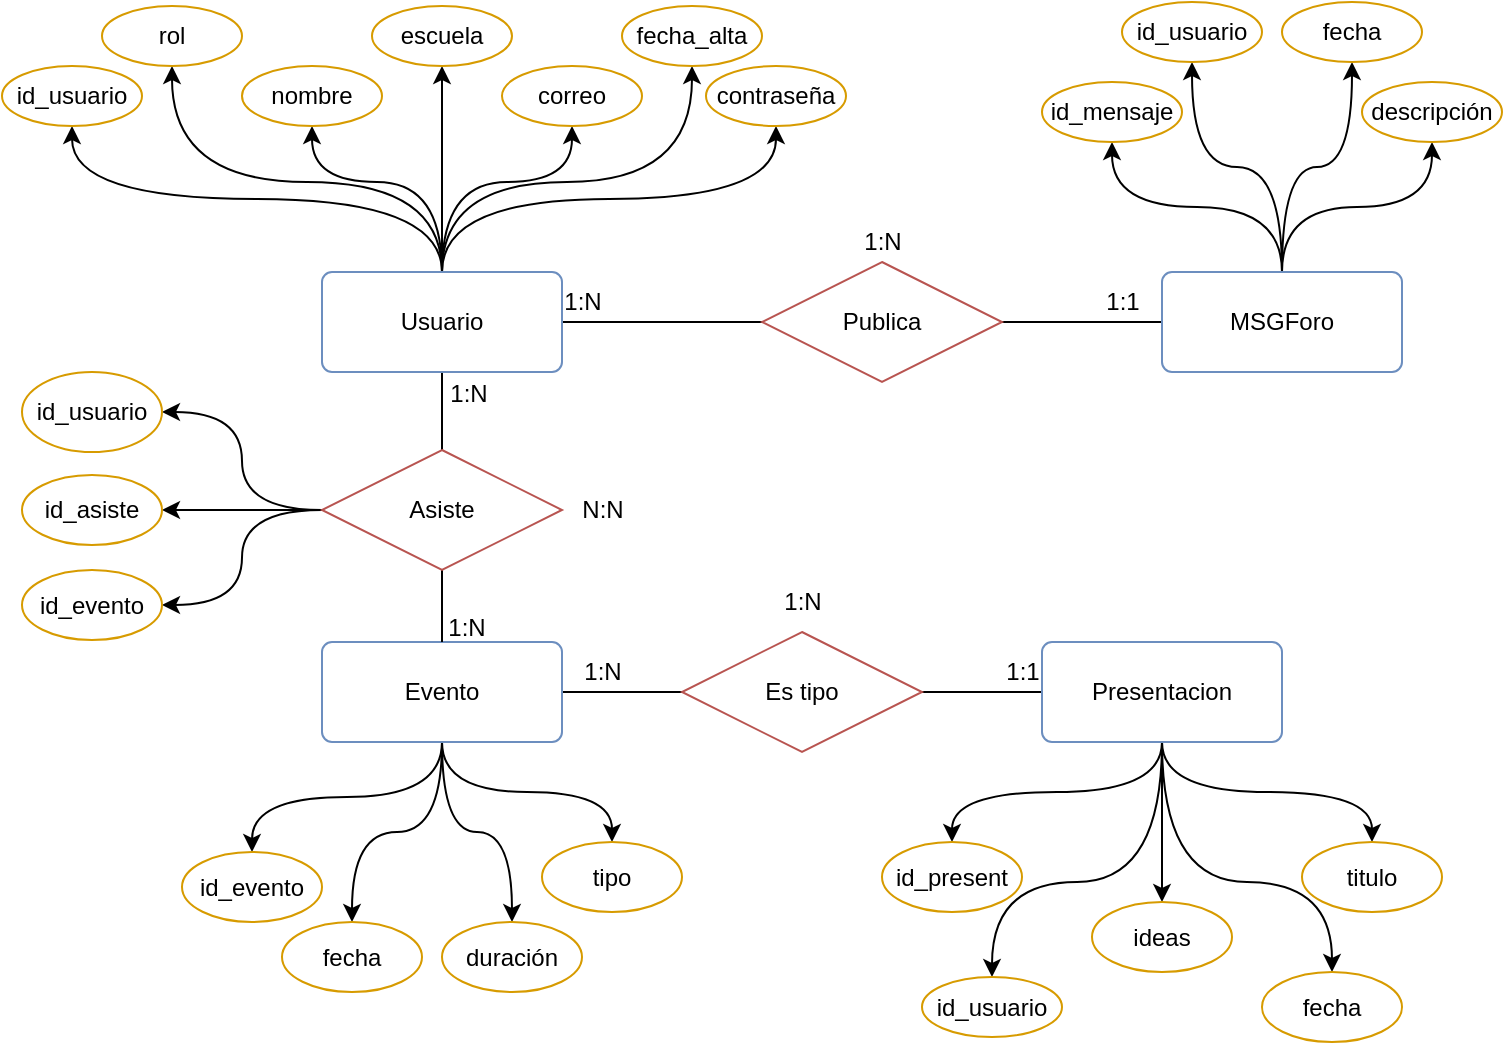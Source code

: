 <mxfile version="21.3.2" type="device">
  <diagram id="R2lEEEUBdFMjLlhIrx00" name="Page-1">
    <mxGraphModel dx="1764" dy="829" grid="1" gridSize="10" guides="1" tooltips="1" connect="1" arrows="1" fold="1" page="1" pageScale="1" pageWidth="850" pageHeight="1100" math="0" shadow="0" extFonts="Permanent Marker^https://fonts.googleapis.com/css?family=Permanent+Marker">
      <root>
        <mxCell id="0" />
        <mxCell id="1" parent="0" />
        <mxCell id="YmSd1ofcM_bwsabcEtIh-9" style="edgeStyle=orthogonalEdgeStyle;rounded=0;orthogonalLoop=1;jettySize=auto;html=1;exitX=1;exitY=0.5;exitDx=0;exitDy=0;entryX=0;entryY=0.5;entryDx=0;entryDy=0;endArrow=none;endFill=0;" parent="1" source="YmSd1ofcM_bwsabcEtIh-1" target="YmSd1ofcM_bwsabcEtIh-2" edge="1">
          <mxGeometry relative="1" as="geometry" />
        </mxCell>
        <mxCell id="gvB1FG_ktKuNVjw-Q_kR-4" value="" style="edgeStyle=orthogonalEdgeStyle;rounded=0;orthogonalLoop=1;jettySize=auto;html=1;endArrow=none;endFill=0;" parent="1" source="YmSd1ofcM_bwsabcEtIh-1" target="gvB1FG_ktKuNVjw-Q_kR-1" edge="1">
          <mxGeometry relative="1" as="geometry" />
        </mxCell>
        <mxCell id="gvB1FG_ktKuNVjw-Q_kR-35" style="edgeStyle=orthogonalEdgeStyle;rounded=0;orthogonalLoop=1;jettySize=auto;html=1;exitX=0.5;exitY=0;exitDx=0;exitDy=0;entryX=0.5;entryY=1;entryDx=0;entryDy=0;curved=1;" parent="1" source="YmSd1ofcM_bwsabcEtIh-1" target="gvB1FG_ktKuNVjw-Q_kR-28" edge="1">
          <mxGeometry relative="1" as="geometry" />
        </mxCell>
        <mxCell id="gvB1FG_ktKuNVjw-Q_kR-36" style="edgeStyle=orthogonalEdgeStyle;rounded=0;orthogonalLoop=1;jettySize=auto;html=1;exitX=0.5;exitY=0;exitDx=0;exitDy=0;entryX=0.5;entryY=1;entryDx=0;entryDy=0;curved=1;" parent="1" source="YmSd1ofcM_bwsabcEtIh-1" target="gvB1FG_ktKuNVjw-Q_kR-32" edge="1">
          <mxGeometry relative="1" as="geometry">
            <Array as="points">
              <mxPoint x="290" y="226" />
              <mxPoint x="155" y="226" />
            </Array>
          </mxGeometry>
        </mxCell>
        <mxCell id="gvB1FG_ktKuNVjw-Q_kR-37" style="edgeStyle=orthogonalEdgeStyle;rounded=0;orthogonalLoop=1;jettySize=auto;html=1;exitX=0.5;exitY=0;exitDx=0;exitDy=0;entryX=0.5;entryY=1;entryDx=0;entryDy=0;curved=1;" parent="1" source="YmSd1ofcM_bwsabcEtIh-1" target="gvB1FG_ktKuNVjw-Q_kR-29" edge="1">
          <mxGeometry relative="1" as="geometry">
            <Array as="points">
              <mxPoint x="290" y="226" />
              <mxPoint x="225" y="226" />
            </Array>
          </mxGeometry>
        </mxCell>
        <mxCell id="gvB1FG_ktKuNVjw-Q_kR-38" style="edgeStyle=orthogonalEdgeStyle;rounded=0;orthogonalLoop=1;jettySize=auto;html=1;exitX=0.5;exitY=0;exitDx=0;exitDy=0;entryX=0.5;entryY=1;entryDx=0;entryDy=0;" parent="1" source="YmSd1ofcM_bwsabcEtIh-1" target="gvB1FG_ktKuNVjw-Q_kR-33" edge="1">
          <mxGeometry relative="1" as="geometry" />
        </mxCell>
        <mxCell id="gvB1FG_ktKuNVjw-Q_kR-39" style="edgeStyle=orthogonalEdgeStyle;rounded=0;orthogonalLoop=1;jettySize=auto;html=1;exitX=0.5;exitY=0;exitDx=0;exitDy=0;entryX=0.5;entryY=1;entryDx=0;entryDy=0;curved=1;" parent="1" source="YmSd1ofcM_bwsabcEtIh-1" target="gvB1FG_ktKuNVjw-Q_kR-30" edge="1">
          <mxGeometry relative="1" as="geometry">
            <Array as="points">
              <mxPoint x="290" y="226" />
              <mxPoint x="355" y="226" />
            </Array>
          </mxGeometry>
        </mxCell>
        <mxCell id="gvB1FG_ktKuNVjw-Q_kR-40" style="edgeStyle=orthogonalEdgeStyle;rounded=0;orthogonalLoop=1;jettySize=auto;html=1;exitX=0.5;exitY=0;exitDx=0;exitDy=0;entryX=0.5;entryY=1;entryDx=0;entryDy=0;curved=1;" parent="1" source="YmSd1ofcM_bwsabcEtIh-1" target="gvB1FG_ktKuNVjw-Q_kR-34" edge="1">
          <mxGeometry relative="1" as="geometry">
            <Array as="points">
              <mxPoint x="290" y="226" />
              <mxPoint x="415" y="226" />
            </Array>
          </mxGeometry>
        </mxCell>
        <mxCell id="gvB1FG_ktKuNVjw-Q_kR-41" style="edgeStyle=orthogonalEdgeStyle;rounded=0;orthogonalLoop=1;jettySize=auto;html=1;exitX=0.5;exitY=0;exitDx=0;exitDy=0;entryX=0.5;entryY=1;entryDx=0;entryDy=0;curved=1;" parent="1" source="YmSd1ofcM_bwsabcEtIh-1" target="gvB1FG_ktKuNVjw-Q_kR-31" edge="1">
          <mxGeometry relative="1" as="geometry" />
        </mxCell>
        <mxCell id="YmSd1ofcM_bwsabcEtIh-1" value="Usuario" style="rounded=1;arcSize=10;whiteSpace=wrap;html=1;align=center;fillColor=none;strokeColor=#6c8ebf;" parent="1" vertex="1">
          <mxGeometry x="230" y="271" width="120" height="50" as="geometry" />
        </mxCell>
        <mxCell id="YmSd1ofcM_bwsabcEtIh-11" style="edgeStyle=orthogonalEdgeStyle;rounded=0;orthogonalLoop=1;jettySize=auto;html=1;exitX=1;exitY=0.5;exitDx=0;exitDy=0;entryX=0;entryY=0.5;entryDx=0;entryDy=0;endArrow=none;endFill=0;" parent="1" source="YmSd1ofcM_bwsabcEtIh-2" target="YmSd1ofcM_bwsabcEtIh-6" edge="1">
          <mxGeometry relative="1" as="geometry" />
        </mxCell>
        <mxCell id="YmSd1ofcM_bwsabcEtIh-2" value="Publica" style="shape=rhombus;perimeter=rhombusPerimeter;whiteSpace=wrap;html=1;align=center;fillColor=none;strokeColor=#b85450;" parent="1" vertex="1">
          <mxGeometry x="450" y="266" width="120" height="60" as="geometry" />
        </mxCell>
        <mxCell id="gvB1FG_ktKuNVjw-Q_kR-19" value="" style="edgeStyle=orthogonalEdgeStyle;rounded=0;orthogonalLoop=1;jettySize=auto;html=1;endArrow=none;endFill=0;" parent="1" source="YmSd1ofcM_bwsabcEtIh-3" target="gvB1FG_ktKuNVjw-Q_kR-7" edge="1">
          <mxGeometry relative="1" as="geometry" />
        </mxCell>
        <mxCell id="gvB1FG_ktKuNVjw-Q_kR-54" style="edgeStyle=orthogonalEdgeStyle;rounded=0;orthogonalLoop=1;jettySize=auto;html=1;exitX=0.5;exitY=1;exitDx=0;exitDy=0;entryX=0.5;entryY=0;entryDx=0;entryDy=0;curved=1;" parent="1" source="YmSd1ofcM_bwsabcEtIh-3" target="gvB1FG_ktKuNVjw-Q_kR-50" edge="1">
          <mxGeometry relative="1" as="geometry" />
        </mxCell>
        <mxCell id="gvB1FG_ktKuNVjw-Q_kR-55" style="edgeStyle=orthogonalEdgeStyle;rounded=0;orthogonalLoop=1;jettySize=auto;html=1;exitX=0.5;exitY=1;exitDx=0;exitDy=0;entryX=0.5;entryY=0;entryDx=0;entryDy=0;curved=1;" parent="1" source="YmSd1ofcM_bwsabcEtIh-3" target="gvB1FG_ktKuNVjw-Q_kR-51" edge="1">
          <mxGeometry relative="1" as="geometry" />
        </mxCell>
        <mxCell id="gvB1FG_ktKuNVjw-Q_kR-56" style="edgeStyle=orthogonalEdgeStyle;rounded=0;orthogonalLoop=1;jettySize=auto;html=1;exitX=0.5;exitY=1;exitDx=0;exitDy=0;entryX=0.5;entryY=0;entryDx=0;entryDy=0;curved=1;" parent="1" source="YmSd1ofcM_bwsabcEtIh-3" target="gvB1FG_ktKuNVjw-Q_kR-52" edge="1">
          <mxGeometry relative="1" as="geometry" />
        </mxCell>
        <mxCell id="gvB1FG_ktKuNVjw-Q_kR-57" style="edgeStyle=orthogonalEdgeStyle;rounded=0;orthogonalLoop=1;jettySize=auto;html=1;exitX=0.5;exitY=1;exitDx=0;exitDy=0;entryX=0.5;entryY=0;entryDx=0;entryDy=0;curved=1;" parent="1" source="YmSd1ofcM_bwsabcEtIh-3" target="gvB1FG_ktKuNVjw-Q_kR-53" edge="1">
          <mxGeometry relative="1" as="geometry" />
        </mxCell>
        <mxCell id="YmSd1ofcM_bwsabcEtIh-3" value="Evento" style="rounded=1;arcSize=10;whiteSpace=wrap;html=1;align=center;fillColor=none;strokeColor=#6c8ebf;" parent="1" vertex="1">
          <mxGeometry x="230" y="456" width="120" height="50" as="geometry" />
        </mxCell>
        <mxCell id="gvB1FG_ktKuNVjw-Q_kR-17" style="edgeStyle=orthogonalEdgeStyle;rounded=0;orthogonalLoop=1;jettySize=auto;html=1;entryX=1;entryY=0.5;entryDx=0;entryDy=0;endArrow=none;endFill=0;" parent="1" source="YmSd1ofcM_bwsabcEtIh-4" target="gvB1FG_ktKuNVjw-Q_kR-7" edge="1">
          <mxGeometry relative="1" as="geometry" />
        </mxCell>
        <mxCell id="gvB1FG_ktKuNVjw-Q_kR-65" style="edgeStyle=orthogonalEdgeStyle;rounded=0;orthogonalLoop=1;jettySize=auto;html=1;exitX=0.5;exitY=1;exitDx=0;exitDy=0;entryX=0.5;entryY=0;entryDx=0;entryDy=0;curved=1;" parent="1" source="YmSd1ofcM_bwsabcEtIh-4" target="gvB1FG_ktKuNVjw-Q_kR-58" edge="1">
          <mxGeometry relative="1" as="geometry" />
        </mxCell>
        <mxCell id="gvB1FG_ktKuNVjw-Q_kR-67" style="edgeStyle=orthogonalEdgeStyle;rounded=0;orthogonalLoop=1;jettySize=auto;html=1;exitX=0.5;exitY=1;exitDx=0;exitDy=0;entryX=0.5;entryY=0;entryDx=0;entryDy=0;curved=1;" parent="1" source="YmSd1ofcM_bwsabcEtIh-4" target="gvB1FG_ktKuNVjw-Q_kR-63" edge="1">
          <mxGeometry relative="1" as="geometry">
            <Array as="points">
              <mxPoint x="650" y="576" />
              <mxPoint x="565" y="576" />
            </Array>
          </mxGeometry>
        </mxCell>
        <mxCell id="gvB1FG_ktKuNVjw-Q_kR-68" style="edgeStyle=orthogonalEdgeStyle;rounded=0;orthogonalLoop=1;jettySize=auto;html=1;exitX=0.5;exitY=1;exitDx=0;exitDy=0;entryX=0.5;entryY=0;entryDx=0;entryDy=0;" parent="1" source="YmSd1ofcM_bwsabcEtIh-4" target="gvB1FG_ktKuNVjw-Q_kR-59" edge="1">
          <mxGeometry relative="1" as="geometry" />
        </mxCell>
        <mxCell id="gvB1FG_ktKuNVjw-Q_kR-69" style="edgeStyle=orthogonalEdgeStyle;rounded=0;orthogonalLoop=1;jettySize=auto;html=1;exitX=0.5;exitY=1;exitDx=0;exitDy=0;entryX=0.5;entryY=0;entryDx=0;entryDy=0;curved=1;" parent="1" source="YmSd1ofcM_bwsabcEtIh-4" target="gvB1FG_ktKuNVjw-Q_kR-60" edge="1">
          <mxGeometry relative="1" as="geometry">
            <Array as="points">
              <mxPoint x="650" y="576" />
              <mxPoint x="735" y="576" />
            </Array>
          </mxGeometry>
        </mxCell>
        <mxCell id="gvB1FG_ktKuNVjw-Q_kR-70" style="edgeStyle=orthogonalEdgeStyle;rounded=0;orthogonalLoop=1;jettySize=auto;html=1;exitX=0.5;exitY=1;exitDx=0;exitDy=0;curved=1;" parent="1" source="YmSd1ofcM_bwsabcEtIh-4" target="gvB1FG_ktKuNVjw-Q_kR-62" edge="1">
          <mxGeometry relative="1" as="geometry" />
        </mxCell>
        <mxCell id="YmSd1ofcM_bwsabcEtIh-4" value="Presentacion" style="rounded=1;arcSize=10;whiteSpace=wrap;html=1;align=center;fillColor=none;strokeColor=#6c8ebf;" parent="1" vertex="1">
          <mxGeometry x="590" y="456" width="120" height="50" as="geometry" />
        </mxCell>
        <mxCell id="gvB1FG_ktKuNVjw-Q_kR-46" style="edgeStyle=orthogonalEdgeStyle;rounded=0;orthogonalLoop=1;jettySize=auto;html=1;exitX=0.5;exitY=0;exitDx=0;exitDy=0;entryX=0.5;entryY=1;entryDx=0;entryDy=0;curved=1;" parent="1" source="YmSd1ofcM_bwsabcEtIh-6" target="gvB1FG_ktKuNVjw-Q_kR-42" edge="1">
          <mxGeometry relative="1" as="geometry" />
        </mxCell>
        <mxCell id="gvB1FG_ktKuNVjw-Q_kR-47" style="edgeStyle=orthogonalEdgeStyle;rounded=0;orthogonalLoop=1;jettySize=auto;html=1;exitX=0.5;exitY=0;exitDx=0;exitDy=0;entryX=0.5;entryY=1;entryDx=0;entryDy=0;curved=1;" parent="1" source="YmSd1ofcM_bwsabcEtIh-6" target="gvB1FG_ktKuNVjw-Q_kR-43" edge="1">
          <mxGeometry relative="1" as="geometry" />
        </mxCell>
        <mxCell id="gvB1FG_ktKuNVjw-Q_kR-48" style="edgeStyle=orthogonalEdgeStyle;rounded=0;orthogonalLoop=1;jettySize=auto;html=1;exitX=0.5;exitY=0;exitDx=0;exitDy=0;entryX=0.5;entryY=1;entryDx=0;entryDy=0;curved=1;" parent="1" source="YmSd1ofcM_bwsabcEtIh-6" target="gvB1FG_ktKuNVjw-Q_kR-45" edge="1">
          <mxGeometry relative="1" as="geometry" />
        </mxCell>
        <mxCell id="gvB1FG_ktKuNVjw-Q_kR-49" style="edgeStyle=orthogonalEdgeStyle;rounded=0;orthogonalLoop=1;jettySize=auto;html=1;exitX=0.5;exitY=0;exitDx=0;exitDy=0;entryX=0.5;entryY=1;entryDx=0;entryDy=0;curved=1;" parent="1" source="YmSd1ofcM_bwsabcEtIh-6" target="gvB1FG_ktKuNVjw-Q_kR-44" edge="1">
          <mxGeometry relative="1" as="geometry" />
        </mxCell>
        <mxCell id="YmSd1ofcM_bwsabcEtIh-6" value="MSGForo" style="rounded=1;arcSize=10;whiteSpace=wrap;html=1;align=center;fillColor=none;strokeColor=#6c8ebf;" parent="1" vertex="1">
          <mxGeometry x="650" y="271" width="120" height="50" as="geometry" />
        </mxCell>
        <mxCell id="YmSd1ofcM_bwsabcEtIh-10" value="1:N" style="text;html=1;align=center;verticalAlign=middle;resizable=0;points=[];autosize=1;strokeColor=none;fillColor=none;" parent="1" vertex="1">
          <mxGeometry x="340" y="271" width="40" height="30" as="geometry" />
        </mxCell>
        <mxCell id="YmSd1ofcM_bwsabcEtIh-12" value="1:1" style="text;html=1;align=center;verticalAlign=middle;resizable=0;points=[];autosize=1;strokeColor=none;fillColor=none;" parent="1" vertex="1">
          <mxGeometry x="610" y="271" width="40" height="30" as="geometry" />
        </mxCell>
        <mxCell id="gvB1FG_ktKuNVjw-Q_kR-3" style="edgeStyle=orthogonalEdgeStyle;rounded=0;orthogonalLoop=1;jettySize=auto;html=1;entryX=0.5;entryY=0;entryDx=0;entryDy=0;endArrow=none;endFill=0;" parent="1" source="gvB1FG_ktKuNVjw-Q_kR-1" target="YmSd1ofcM_bwsabcEtIh-3" edge="1">
          <mxGeometry relative="1" as="geometry" />
        </mxCell>
        <mxCell id="gvB1FG_ktKuNVjw-Q_kR-25" value="" style="edgeStyle=orthogonalEdgeStyle;rounded=0;orthogonalLoop=1;jettySize=auto;html=1;curved=1;" parent="1" source="gvB1FG_ktKuNVjw-Q_kR-1" target="gvB1FG_ktKuNVjw-Q_kR-24" edge="1">
          <mxGeometry relative="1" as="geometry" />
        </mxCell>
        <mxCell id="gvB1FG_ktKuNVjw-Q_kR-26" value="" style="edgeStyle=orthogonalEdgeStyle;rounded=0;orthogonalLoop=1;jettySize=auto;html=1;entryX=1;entryY=0.5;entryDx=0;entryDy=0;curved=1;" parent="1" source="gvB1FG_ktKuNVjw-Q_kR-1" target="gvB1FG_ktKuNVjw-Q_kR-27" edge="1">
          <mxGeometry relative="1" as="geometry" />
        </mxCell>
        <mxCell id="gvB1FG_ktKuNVjw-Q_kR-72" style="edgeStyle=orthogonalEdgeStyle;rounded=0;orthogonalLoop=1;jettySize=auto;html=1;exitX=0;exitY=0.5;exitDx=0;exitDy=0;entryX=1;entryY=0.5;entryDx=0;entryDy=0;" parent="1" source="gvB1FG_ktKuNVjw-Q_kR-1" target="gvB1FG_ktKuNVjw-Q_kR-71" edge="1">
          <mxGeometry relative="1" as="geometry" />
        </mxCell>
        <mxCell id="gvB1FG_ktKuNVjw-Q_kR-1" value="Asiste" style="shape=rhombus;perimeter=rhombusPerimeter;whiteSpace=wrap;html=1;align=center;fillColor=none;strokeColor=#b85450;" parent="1" vertex="1">
          <mxGeometry x="230" y="360" width="120" height="60" as="geometry" />
        </mxCell>
        <mxCell id="gvB1FG_ktKuNVjw-Q_kR-5" value="1:N" style="text;html=1;align=center;verticalAlign=middle;resizable=0;points=[];autosize=1;strokeColor=none;fillColor=none;" parent="1" vertex="1">
          <mxGeometry x="283" y="317" width="40" height="30" as="geometry" />
        </mxCell>
        <mxCell id="gvB1FG_ktKuNVjw-Q_kR-6" value="1:N" style="text;html=1;align=center;verticalAlign=middle;resizable=0;points=[];autosize=1;strokeColor=none;fillColor=none;" parent="1" vertex="1">
          <mxGeometry x="282" y="434" width="40" height="30" as="geometry" />
        </mxCell>
        <mxCell id="gvB1FG_ktKuNVjw-Q_kR-7" value="Es tipo" style="shape=rhombus;perimeter=rhombusPerimeter;whiteSpace=wrap;html=1;align=center;fillColor=none;strokeColor=#b85450;" parent="1" vertex="1">
          <mxGeometry x="410" y="451" width="120" height="60" as="geometry" />
        </mxCell>
        <mxCell id="gvB1FG_ktKuNVjw-Q_kR-16" value="N:N" style="text;html=1;align=center;verticalAlign=middle;resizable=0;points=[];autosize=1;strokeColor=none;fillColor=none;" parent="1" vertex="1">
          <mxGeometry x="350" y="375" width="40" height="30" as="geometry" />
        </mxCell>
        <mxCell id="gvB1FG_ktKuNVjw-Q_kR-18" value="1:N" style="text;html=1;align=center;verticalAlign=middle;resizable=0;points=[];autosize=1;strokeColor=none;fillColor=none;" parent="1" vertex="1">
          <mxGeometry x="490" y="241" width="40" height="30" as="geometry" />
        </mxCell>
        <mxCell id="gvB1FG_ktKuNVjw-Q_kR-20" value="1:N" style="text;html=1;align=center;verticalAlign=middle;resizable=0;points=[];autosize=1;strokeColor=none;fillColor=none;" parent="1" vertex="1">
          <mxGeometry x="350" y="456" width="40" height="30" as="geometry" />
        </mxCell>
        <mxCell id="gvB1FG_ktKuNVjw-Q_kR-21" value="1:1" style="text;html=1;align=center;verticalAlign=middle;resizable=0;points=[];autosize=1;strokeColor=none;fillColor=none;" parent="1" vertex="1">
          <mxGeometry x="560" y="456" width="40" height="30" as="geometry" />
        </mxCell>
        <mxCell id="gvB1FG_ktKuNVjw-Q_kR-22" value="1:N" style="text;html=1;align=center;verticalAlign=middle;resizable=0;points=[];autosize=1;strokeColor=none;fillColor=none;" parent="1" vertex="1">
          <mxGeometry x="450" y="421" width="40" height="30" as="geometry" />
        </mxCell>
        <mxCell id="gvB1FG_ktKuNVjw-Q_kR-24" value="id_usuario" style="ellipse;whiteSpace=wrap;html=1;fillColor=none;strokeColor=#d79b00;" parent="1" vertex="1">
          <mxGeometry x="80" y="321" width="70" height="40" as="geometry" />
        </mxCell>
        <mxCell id="gvB1FG_ktKuNVjw-Q_kR-27" value="id_evento" style="ellipse;whiteSpace=wrap;html=1;fillColor=none;strokeColor=#d79b00;" parent="1" vertex="1">
          <mxGeometry x="80" y="420" width="70" height="35" as="geometry" />
        </mxCell>
        <mxCell id="gvB1FG_ktKuNVjw-Q_kR-28" value="id_usuario" style="ellipse;whiteSpace=wrap;html=1;fillColor=none;strokeColor=#d79b00;" parent="1" vertex="1">
          <mxGeometry x="70" y="168" width="70" height="30" as="geometry" />
        </mxCell>
        <mxCell id="gvB1FG_ktKuNVjw-Q_kR-29" value="nombre" style="ellipse;whiteSpace=wrap;html=1;fillColor=none;strokeColor=#d79b00;" parent="1" vertex="1">
          <mxGeometry x="190" y="168" width="70" height="30" as="geometry" />
        </mxCell>
        <mxCell id="gvB1FG_ktKuNVjw-Q_kR-30" value="correo" style="ellipse;whiteSpace=wrap;html=1;fillColor=none;strokeColor=#d79b00;" parent="1" vertex="1">
          <mxGeometry x="320" y="168" width="70" height="30" as="geometry" />
        </mxCell>
        <mxCell id="gvB1FG_ktKuNVjw-Q_kR-31" value="contraseña" style="ellipse;whiteSpace=wrap;html=1;fillColor=none;strokeColor=#d79b00;" parent="1" vertex="1">
          <mxGeometry x="422" y="168" width="70" height="30" as="geometry" />
        </mxCell>
        <mxCell id="gvB1FG_ktKuNVjw-Q_kR-32" value="rol" style="ellipse;whiteSpace=wrap;html=1;fillColor=none;strokeColor=#d79b00;" parent="1" vertex="1">
          <mxGeometry x="120" y="138" width="70" height="30" as="geometry" />
        </mxCell>
        <mxCell id="gvB1FG_ktKuNVjw-Q_kR-33" value="escuela" style="ellipse;whiteSpace=wrap;html=1;fillColor=none;strokeColor=#d79b00;" parent="1" vertex="1">
          <mxGeometry x="255" y="138" width="70" height="30" as="geometry" />
        </mxCell>
        <mxCell id="gvB1FG_ktKuNVjw-Q_kR-34" value="fecha_alta" style="ellipse;whiteSpace=wrap;html=1;fillColor=none;strokeColor=#d79b00;" parent="1" vertex="1">
          <mxGeometry x="380" y="138" width="70" height="30" as="geometry" />
        </mxCell>
        <mxCell id="gvB1FG_ktKuNVjw-Q_kR-42" value="id_mensaje" style="ellipse;whiteSpace=wrap;html=1;fillColor=none;strokeColor=#d79b00;" parent="1" vertex="1">
          <mxGeometry x="590" y="176" width="70" height="30" as="geometry" />
        </mxCell>
        <mxCell id="gvB1FG_ktKuNVjw-Q_kR-43" value="id_usuario" style="ellipse;whiteSpace=wrap;html=1;fillColor=none;strokeColor=#d79b00;" parent="1" vertex="1">
          <mxGeometry x="630" y="136" width="70" height="30" as="geometry" />
        </mxCell>
        <mxCell id="gvB1FG_ktKuNVjw-Q_kR-44" value="descripción" style="ellipse;whiteSpace=wrap;html=1;fillColor=none;strokeColor=#d79b00;" parent="1" vertex="1">
          <mxGeometry x="750" y="176" width="70" height="30" as="geometry" />
        </mxCell>
        <mxCell id="gvB1FG_ktKuNVjw-Q_kR-45" value="fecha" style="ellipse;whiteSpace=wrap;html=1;fillColor=none;strokeColor=#d79b00;" parent="1" vertex="1">
          <mxGeometry x="710" y="136" width="70" height="30" as="geometry" />
        </mxCell>
        <mxCell id="gvB1FG_ktKuNVjw-Q_kR-50" value="id_evento" style="ellipse;whiteSpace=wrap;html=1;fillColor=none;strokeColor=#d79b00;" parent="1" vertex="1">
          <mxGeometry x="160" y="561" width="70" height="35" as="geometry" />
        </mxCell>
        <mxCell id="gvB1FG_ktKuNVjw-Q_kR-51" value="fecha" style="ellipse;whiteSpace=wrap;html=1;fillColor=none;strokeColor=#d79b00;" parent="1" vertex="1">
          <mxGeometry x="210" y="596" width="70" height="35" as="geometry" />
        </mxCell>
        <mxCell id="gvB1FG_ktKuNVjw-Q_kR-52" value="duración" style="ellipse;whiteSpace=wrap;html=1;fillColor=none;strokeColor=#d79b00;" parent="1" vertex="1">
          <mxGeometry x="290" y="596" width="70" height="35" as="geometry" />
        </mxCell>
        <mxCell id="gvB1FG_ktKuNVjw-Q_kR-53" value="tipo" style="ellipse;whiteSpace=wrap;html=1;fillColor=none;strokeColor=#d79b00;" parent="1" vertex="1">
          <mxGeometry x="340" y="556" width="70" height="35" as="geometry" />
        </mxCell>
        <mxCell id="gvB1FG_ktKuNVjw-Q_kR-58" value="id_present" style="ellipse;whiteSpace=wrap;html=1;fillColor=none;strokeColor=#d79b00;" parent="1" vertex="1">
          <mxGeometry x="510" y="556" width="70" height="35" as="geometry" />
        </mxCell>
        <mxCell id="gvB1FG_ktKuNVjw-Q_kR-59" value="ideas" style="ellipse;whiteSpace=wrap;html=1;fillColor=none;strokeColor=#d79b00;" parent="1" vertex="1">
          <mxGeometry x="615" y="586" width="70" height="35" as="geometry" />
        </mxCell>
        <mxCell id="gvB1FG_ktKuNVjw-Q_kR-60" value="fecha" style="ellipse;whiteSpace=wrap;html=1;fillColor=none;strokeColor=#d79b00;" parent="1" vertex="1">
          <mxGeometry x="700" y="621" width="70" height="35" as="geometry" />
        </mxCell>
        <mxCell id="gvB1FG_ktKuNVjw-Q_kR-62" value="titulo" style="ellipse;whiteSpace=wrap;html=1;fillColor=none;strokeColor=#d79b00;" parent="1" vertex="1">
          <mxGeometry x="720" y="556" width="70" height="35" as="geometry" />
        </mxCell>
        <mxCell id="gvB1FG_ktKuNVjw-Q_kR-63" value="id_usuario" style="ellipse;whiteSpace=wrap;html=1;fillColor=none;strokeColor=#d79b00;" parent="1" vertex="1">
          <mxGeometry x="530" y="623.5" width="70" height="30" as="geometry" />
        </mxCell>
        <mxCell id="gvB1FG_ktKuNVjw-Q_kR-71" value="id_asiste" style="ellipse;whiteSpace=wrap;html=1;fillColor=none;strokeColor=#d79b00;" parent="1" vertex="1">
          <mxGeometry x="80" y="372.5" width="70" height="35" as="geometry" />
        </mxCell>
      </root>
    </mxGraphModel>
  </diagram>
</mxfile>
